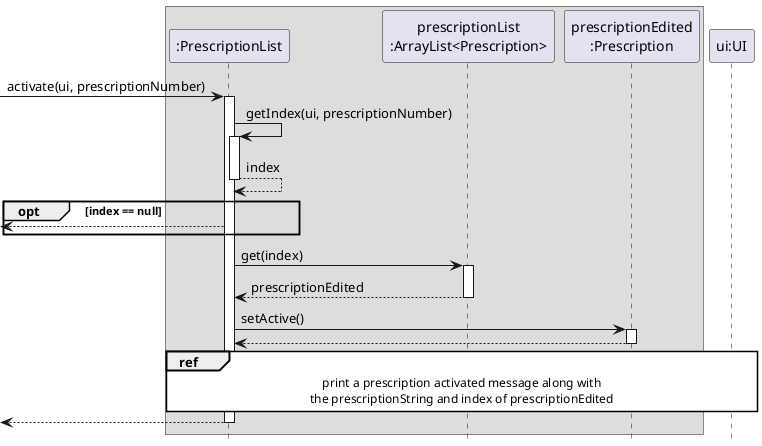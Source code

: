 @startuml
hide footbox
skinparam sequenceReferenceBackgroundColor #White

box
participant ":PrescriptionList" as A
participant "prescriptionList\n:ArrayList<Prescription>" as C
participant "prescriptionEdited\n:Prescription" as B
end box

participant "ui:UI" as D

-> A : activate(ui, prescriptionNumber)
activate A

A -> A : getIndex(ui, prescriptionNumber)
activate A
return index

opt index == null
    <-- A
end

A -> C : get(index)
activate C
return prescriptionEdited

A -> B : setActive()
activate B
return

ref over A, D
    print a prescription activated message along with
    the prescriptionString and index of prescriptionEdited
end

return
@enduml